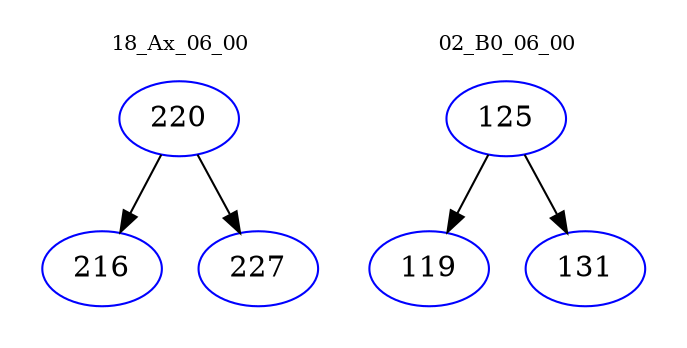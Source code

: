 digraph{
subgraph cluster_0 {
color = white
label = "18_Ax_06_00";
fontsize=10;
T0_220 [label="220", color="blue"]
T0_220 -> T0_216 [color="black"]
T0_216 [label="216", color="blue"]
T0_220 -> T0_227 [color="black"]
T0_227 [label="227", color="blue"]
}
subgraph cluster_1 {
color = white
label = "02_B0_06_00";
fontsize=10;
T1_125 [label="125", color="blue"]
T1_125 -> T1_119 [color="black"]
T1_119 [label="119", color="blue"]
T1_125 -> T1_131 [color="black"]
T1_131 [label="131", color="blue"]
}
}
